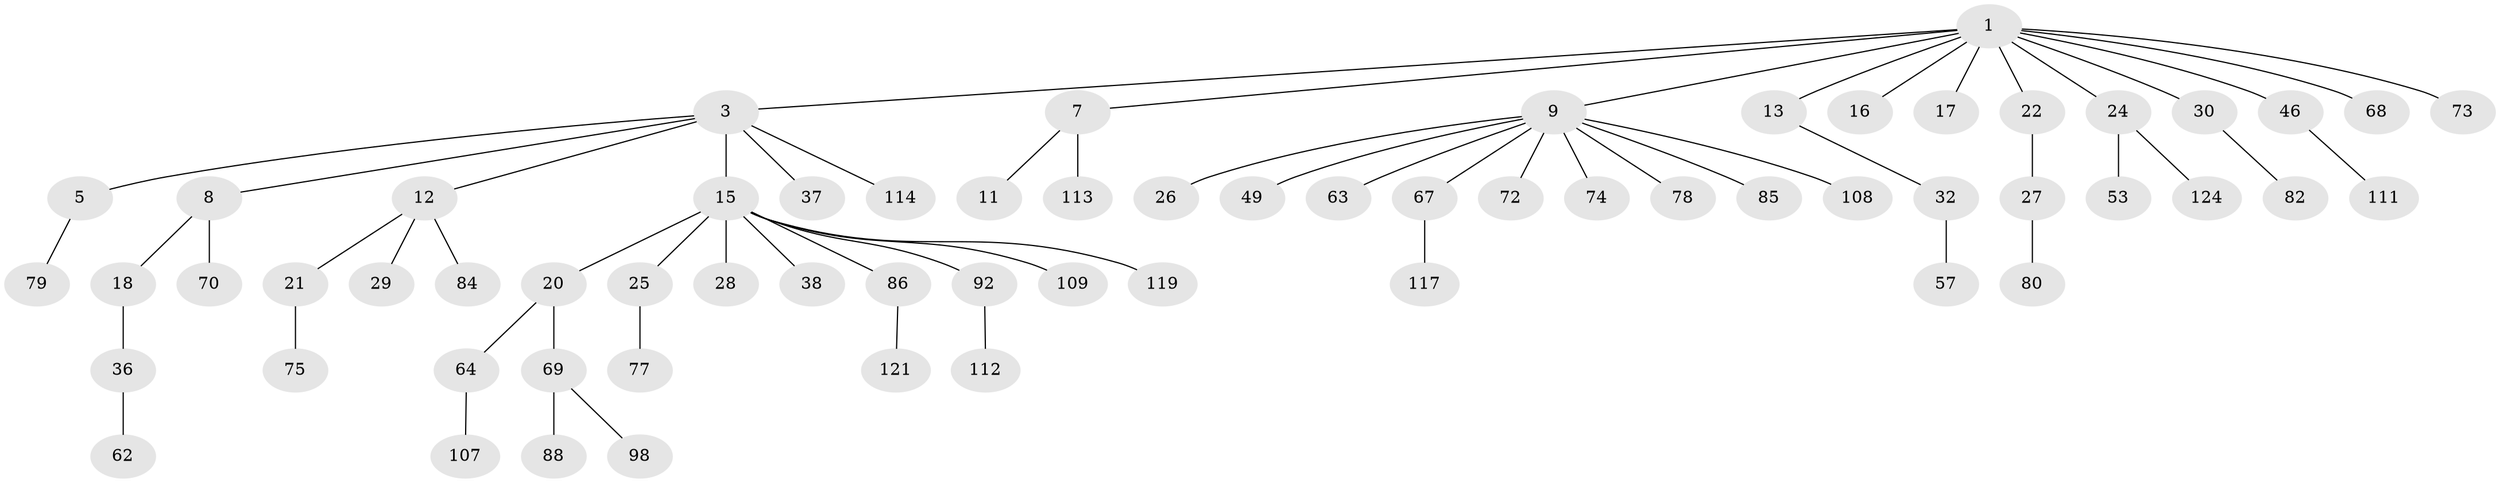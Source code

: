 // original degree distribution, {9: 0.0078125, 2: 0.265625, 4: 0.0703125, 7: 0.015625, 3: 0.125, 5: 0.015625, 6: 0.0078125, 1: 0.4921875}
// Generated by graph-tools (version 1.1) at 2025/15/03/09/25 04:15:39]
// undirected, 64 vertices, 63 edges
graph export_dot {
graph [start="1"]
  node [color=gray90,style=filled];
  1 [super="+2+33+6"];
  3 [super="+4+110+40"];
  5 [super="+127"];
  7 [super="+81"];
  8 [super="+10"];
  9 [super="+61+95+14"];
  11;
  12 [super="+19"];
  13 [super="+39+116"];
  15 [super="+31+42+56"];
  16;
  17 [super="+55"];
  18 [super="+50"];
  20 [super="+58"];
  21;
  22 [super="+125+123"];
  24 [super="+128+34"];
  25 [super="+43"];
  26;
  27 [super="+99"];
  28;
  29;
  30;
  32;
  36;
  37 [super="+47+51+65"];
  38;
  46 [super="+59+91"];
  49 [super="+54+60"];
  53 [super="+89"];
  57 [super="+126+122"];
  62;
  63 [super="+100"];
  64;
  67;
  68;
  69;
  70;
  72 [super="+120"];
  73 [super="+96"];
  74 [super="+118"];
  75;
  77;
  78 [super="+93"];
  79;
  80;
  82;
  84;
  85;
  86 [super="+106"];
  88 [super="+115"];
  92 [super="+97"];
  98;
  107;
  108;
  109;
  111;
  112;
  113;
  114;
  117;
  119;
  121;
  124;
  1 -- 7;
  1 -- 13;
  1 -- 22;
  1 -- 24;
  1 -- 46;
  1 -- 68;
  1 -- 3;
  1 -- 73;
  1 -- 16;
  1 -- 17;
  1 -- 9;
  1 -- 30;
  3 -- 114;
  3 -- 37;
  3 -- 5;
  3 -- 8;
  3 -- 12;
  3 -- 15;
  5 -- 79;
  7 -- 11;
  7 -- 113;
  8 -- 70;
  8 -- 18;
  9 -- 74;
  9 -- 108;
  9 -- 67;
  9 -- 72;
  9 -- 78;
  9 -- 49;
  9 -- 85;
  9 -- 26;
  9 -- 63;
  12 -- 29;
  12 -- 21;
  12 -- 84;
  13 -- 32;
  15 -- 20;
  15 -- 25;
  15 -- 28;
  15 -- 38;
  15 -- 119;
  15 -- 109;
  15 -- 86;
  15 -- 92;
  18 -- 36;
  20 -- 69;
  20 -- 64;
  21 -- 75;
  22 -- 27;
  24 -- 124;
  24 -- 53;
  25 -- 77;
  27 -- 80;
  30 -- 82;
  32 -- 57;
  36 -- 62;
  46 -- 111;
  64 -- 107;
  67 -- 117;
  69 -- 88;
  69 -- 98;
  86 -- 121;
  92 -- 112;
}
